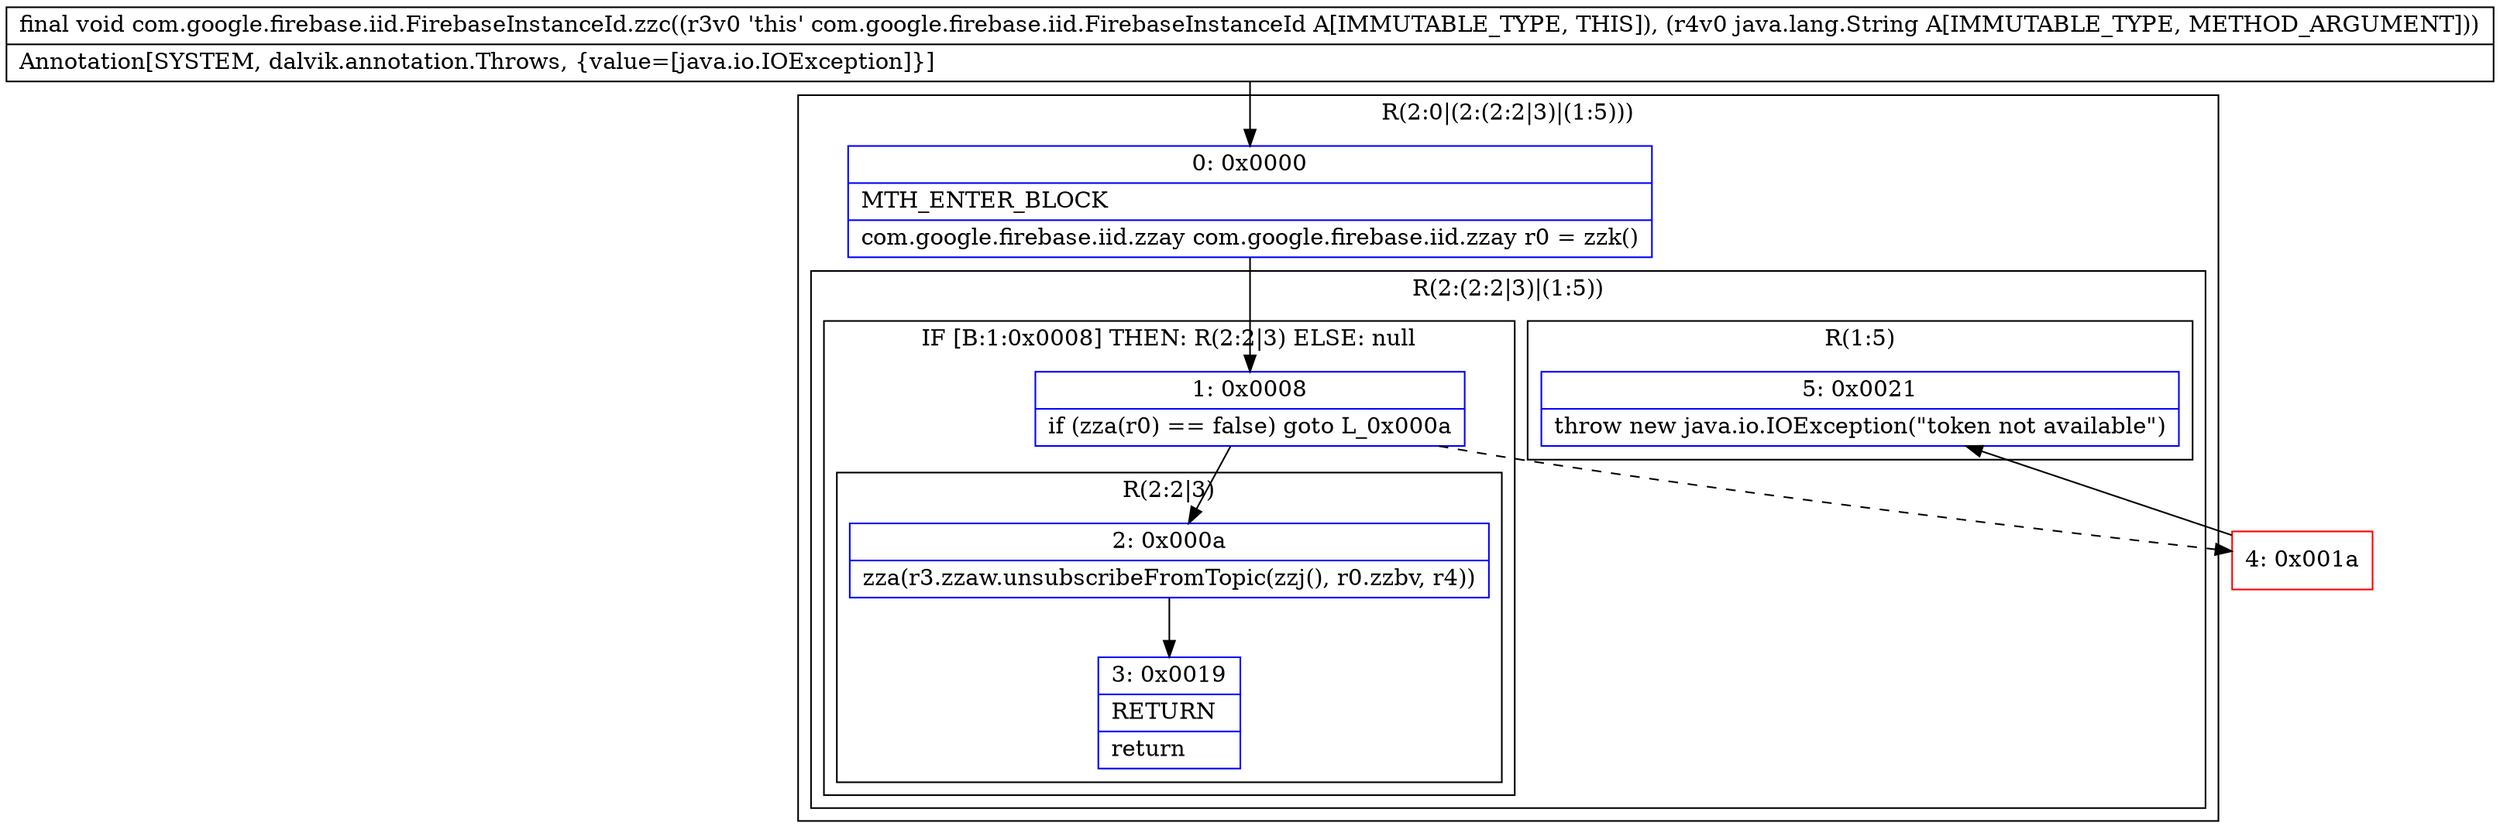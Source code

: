 digraph "CFG forcom.google.firebase.iid.FirebaseInstanceId.zzc(Ljava\/lang\/String;)V" {
subgraph cluster_Region_2011806845 {
label = "R(2:0|(2:(2:2|3)|(1:5)))";
node [shape=record,color=blue];
Node_0 [shape=record,label="{0\:\ 0x0000|MTH_ENTER_BLOCK\l|com.google.firebase.iid.zzay com.google.firebase.iid.zzay r0 = zzk()\l}"];
subgraph cluster_Region_417712534 {
label = "R(2:(2:2|3)|(1:5))";
node [shape=record,color=blue];
subgraph cluster_IfRegion_1081911658 {
label = "IF [B:1:0x0008] THEN: R(2:2|3) ELSE: null";
node [shape=record,color=blue];
Node_1 [shape=record,label="{1\:\ 0x0008|if (zza(r0) == false) goto L_0x000a\l}"];
subgraph cluster_Region_1082835448 {
label = "R(2:2|3)";
node [shape=record,color=blue];
Node_2 [shape=record,label="{2\:\ 0x000a|zza(r3.zzaw.unsubscribeFromTopic(zzj(), r0.zzbv, r4))\l}"];
Node_3 [shape=record,label="{3\:\ 0x0019|RETURN\l|return\l}"];
}
}
subgraph cluster_Region_1141207327 {
label = "R(1:5)";
node [shape=record,color=blue];
Node_5 [shape=record,label="{5\:\ 0x0021|throw new java.io.IOException(\"token not available\")\l}"];
}
}
}
Node_4 [shape=record,color=red,label="{4\:\ 0x001a}"];
MethodNode[shape=record,label="{final void com.google.firebase.iid.FirebaseInstanceId.zzc((r3v0 'this' com.google.firebase.iid.FirebaseInstanceId A[IMMUTABLE_TYPE, THIS]), (r4v0 java.lang.String A[IMMUTABLE_TYPE, METHOD_ARGUMENT]))  | Annotation[SYSTEM, dalvik.annotation.Throws, \{value=[java.io.IOException]\}]\l}"];
MethodNode -> Node_0;
Node_0 -> Node_1;
Node_1 -> Node_2;
Node_1 -> Node_4[style=dashed];
Node_2 -> Node_3;
Node_4 -> Node_5;
}

